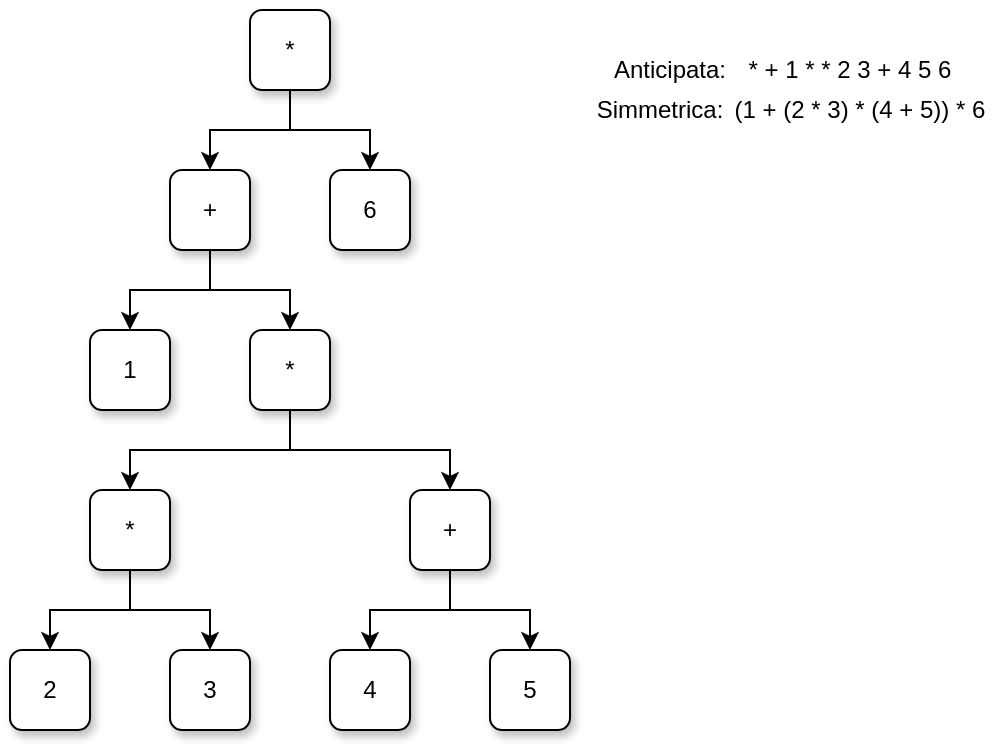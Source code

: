 <mxfile version="13.0.1" type="device"><diagram id="gfxM4ndiLFjJSqjdsKtF" name="Page-1"><mxGraphModel dx="1435" dy="471" grid="1" gridSize="10" guides="1" tooltips="1" connect="1" arrows="1" fold="1" page="1" pageScale="1" pageWidth="850" pageHeight="1100" math="0" shadow="0"><root><mxCell id="0"/><mxCell id="1" parent="0"/><mxCell id="AejcBNET-P2E-OJXNYwp-6" style="edgeStyle=orthogonalEdgeStyle;rounded=0;orthogonalLoop=1;jettySize=auto;html=1;exitX=0.5;exitY=1;exitDx=0;exitDy=0;entryX=0.5;entryY=0;entryDx=0;entryDy=0;" parent="1" source="AejcBNET-P2E-OJXNYwp-4" target="AejcBNET-P2E-OJXNYwp-5" edge="1"><mxGeometry relative="1" as="geometry"><Array as="points"><mxPoint x="-700" y="60"/><mxPoint x="-740" y="60"/></Array></mxGeometry></mxCell><mxCell id="AejcBNET-P2E-OJXNYwp-26" style="edgeStyle=orthogonalEdgeStyle;rounded=0;orthogonalLoop=1;jettySize=auto;html=1;exitX=0.5;exitY=1;exitDx=0;exitDy=0;entryX=0.5;entryY=0;entryDx=0;entryDy=0;" parent="1" source="AejcBNET-P2E-OJXNYwp-4" target="AejcBNET-P2E-OJXNYwp-25" edge="1"><mxGeometry relative="1" as="geometry"><Array as="points"><mxPoint x="-700" y="60"/><mxPoint x="-660" y="60"/></Array></mxGeometry></mxCell><mxCell id="AejcBNET-P2E-OJXNYwp-4" value="*" style="rounded=1;whiteSpace=wrap;html=1;glass=0;comic=0;shadow=1;arcSize=15;" parent="1" vertex="1"><mxGeometry x="-720" width="40" height="40" as="geometry"/></mxCell><mxCell id="AejcBNET-P2E-OJXNYwp-8" style="edgeStyle=orthogonalEdgeStyle;rounded=0;orthogonalLoop=1;jettySize=auto;html=1;exitX=0.5;exitY=1;exitDx=0;exitDy=0;entryX=0.5;entryY=0;entryDx=0;entryDy=0;" parent="1" source="AejcBNET-P2E-OJXNYwp-5" target="AejcBNET-P2E-OJXNYwp-7" edge="1"><mxGeometry relative="1" as="geometry"><Array as="points"><mxPoint x="-740" y="140"/><mxPoint x="-780" y="140"/></Array></mxGeometry></mxCell><mxCell id="AejcBNET-P2E-OJXNYwp-12" style="edgeStyle=orthogonalEdgeStyle;rounded=0;orthogonalLoop=1;jettySize=auto;html=1;exitX=0.5;exitY=1;exitDx=0;exitDy=0;entryX=0.5;entryY=0;entryDx=0;entryDy=0;" parent="1" source="AejcBNET-P2E-OJXNYwp-5" target="AejcBNET-P2E-OJXNYwp-11" edge="1"><mxGeometry relative="1" as="geometry"><Array as="points"><mxPoint x="-740" y="140"/><mxPoint x="-700" y="140"/></Array></mxGeometry></mxCell><mxCell id="AejcBNET-P2E-OJXNYwp-5" value="+" style="rounded=1;whiteSpace=wrap;html=1;glass=0;comic=0;shadow=1;arcSize=15;" parent="1" vertex="1"><mxGeometry x="-760" y="80" width="40" height="40" as="geometry"/></mxCell><mxCell id="AejcBNET-P2E-OJXNYwp-7" value="1" style="rounded=1;whiteSpace=wrap;html=1;glass=0;comic=0;shadow=1;arcSize=15;" parent="1" vertex="1"><mxGeometry x="-800" y="160" width="40" height="40" as="geometry"/></mxCell><mxCell id="AejcBNET-P2E-OJXNYwp-14" style="edgeStyle=orthogonalEdgeStyle;rounded=0;orthogonalLoop=1;jettySize=auto;html=1;exitX=0.5;exitY=1;exitDx=0;exitDy=0;entryX=0.5;entryY=0;entryDx=0;entryDy=0;" parent="1" source="AejcBNET-P2E-OJXNYwp-11" target="AejcBNET-P2E-OJXNYwp-13" edge="1"><mxGeometry relative="1" as="geometry"><Array as="points"><mxPoint x="-700" y="220"/><mxPoint x="-780" y="220"/></Array></mxGeometry></mxCell><mxCell id="AejcBNET-P2E-OJXNYwp-19" style="edgeStyle=orthogonalEdgeStyle;rounded=0;orthogonalLoop=1;jettySize=auto;html=1;exitX=0.5;exitY=1;exitDx=0;exitDy=0;entryX=0.5;entryY=0;entryDx=0;entryDy=0;" parent="1" source="AejcBNET-P2E-OJXNYwp-11" target="AejcBNET-P2E-OJXNYwp-20" edge="1"><mxGeometry relative="1" as="geometry"><mxPoint x="-630" y="250" as="targetPoint"/><Array as="points"><mxPoint x="-700" y="220"/><mxPoint x="-620" y="220"/></Array></mxGeometry></mxCell><mxCell id="AejcBNET-P2E-OJXNYwp-11" value="*" style="rounded=1;whiteSpace=wrap;html=1;glass=0;comic=0;shadow=1;arcSize=15;" parent="1" vertex="1"><mxGeometry x="-720" y="160" width="40" height="40" as="geometry"/></mxCell><mxCell id="AejcBNET-P2E-OJXNYwp-16" style="edgeStyle=orthogonalEdgeStyle;rounded=0;orthogonalLoop=1;jettySize=auto;html=1;exitX=0.5;exitY=1;exitDx=0;exitDy=0;entryX=0.5;entryY=0;entryDx=0;entryDy=0;" parent="1" source="AejcBNET-P2E-OJXNYwp-13" target="AejcBNET-P2E-OJXNYwp-15" edge="1"><mxGeometry relative="1" as="geometry"><Array as="points"><mxPoint x="-780" y="300"/><mxPoint x="-820" y="300"/></Array></mxGeometry></mxCell><mxCell id="AejcBNET-P2E-OJXNYwp-18" style="edgeStyle=orthogonalEdgeStyle;rounded=0;orthogonalLoop=1;jettySize=auto;html=1;exitX=0.5;exitY=1;exitDx=0;exitDy=0;entryX=0.5;entryY=0;entryDx=0;entryDy=0;" parent="1" source="AejcBNET-P2E-OJXNYwp-13" target="AejcBNET-P2E-OJXNYwp-17" edge="1"><mxGeometry relative="1" as="geometry"><Array as="points"><mxPoint x="-780" y="300"/><mxPoint x="-740" y="300"/></Array></mxGeometry></mxCell><mxCell id="AejcBNET-P2E-OJXNYwp-13" value="*" style="rounded=1;whiteSpace=wrap;html=1;glass=0;comic=0;shadow=1;arcSize=15;" parent="1" vertex="1"><mxGeometry x="-800" y="240" width="40" height="40" as="geometry"/></mxCell><mxCell id="AejcBNET-P2E-OJXNYwp-15" value="2" style="rounded=1;whiteSpace=wrap;html=1;glass=0;comic=0;shadow=1;arcSize=15;" parent="1" vertex="1"><mxGeometry x="-840" y="320" width="40" height="40" as="geometry"/></mxCell><mxCell id="AejcBNET-P2E-OJXNYwp-17" value="3" style="rounded=1;whiteSpace=wrap;html=1;glass=0;comic=0;shadow=1;arcSize=15;" parent="1" vertex="1"><mxGeometry x="-760" y="320" width="40" height="40" as="geometry"/></mxCell><mxCell id="AejcBNET-P2E-OJXNYwp-20" value="+" style="rounded=1;whiteSpace=wrap;html=1;glass=0;comic=0;shadow=1;arcSize=15;" parent="1" vertex="1"><mxGeometry x="-640" y="240" width="40" height="40" as="geometry"/></mxCell><mxCell id="AejcBNET-P2E-OJXNYwp-21" value="4" style="rounded=1;whiteSpace=wrap;html=1;glass=0;comic=0;shadow=1;arcSize=15;" parent="1" vertex="1"><mxGeometry x="-680" y="320" width="40" height="40" as="geometry"/></mxCell><mxCell id="AejcBNET-P2E-OJXNYwp-22" value="5" style="rounded=1;whiteSpace=wrap;html=1;glass=0;comic=0;shadow=1;arcSize=15;" parent="1" vertex="1"><mxGeometry x="-600" y="320" width="40" height="40" as="geometry"/></mxCell><mxCell id="AejcBNET-P2E-OJXNYwp-23" style="edgeStyle=orthogonalEdgeStyle;rounded=0;orthogonalLoop=1;jettySize=auto;html=1;entryX=0.5;entryY=0;entryDx=0;entryDy=0;" parent="1" target="AejcBNET-P2E-OJXNYwp-21" edge="1"><mxGeometry relative="1" as="geometry"><mxPoint x="-620" y="300" as="sourcePoint"/><mxPoint x="-670" y="310" as="targetPoint"/><Array as="points"><mxPoint x="-660" y="300"/></Array></mxGeometry></mxCell><mxCell id="AejcBNET-P2E-OJXNYwp-24" style="edgeStyle=orthogonalEdgeStyle;rounded=0;orthogonalLoop=1;jettySize=auto;html=1;entryX=0.5;entryY=0;entryDx=0;entryDy=0;exitX=0.5;exitY=1;exitDx=0;exitDy=0;" parent="1" source="AejcBNET-P2E-OJXNYwp-20" target="AejcBNET-P2E-OJXNYwp-22" edge="1"><mxGeometry relative="1" as="geometry"><mxPoint x="-620" y="290" as="sourcePoint"/><mxPoint x="-590" y="310" as="targetPoint"/><Array as="points"><mxPoint x="-620" y="300"/><mxPoint x="-580" y="300"/></Array></mxGeometry></mxCell><mxCell id="AejcBNET-P2E-OJXNYwp-25" value="6" style="rounded=1;whiteSpace=wrap;html=1;glass=0;comic=0;shadow=1;arcSize=15;" parent="1" vertex="1"><mxGeometry x="-680" y="80" width="40" height="40" as="geometry"/></mxCell><mxCell id="O1UC6ht-RHy3pRYln_6b-1" value="Anticipata:&lt;br&gt;" style="text;html=1;strokeColor=none;fillColor=none;align=center;verticalAlign=middle;whiteSpace=wrap;rounded=0;" vertex="1" parent="1"><mxGeometry x="-530" y="20" width="40" height="20" as="geometry"/></mxCell><mxCell id="O1UC6ht-RHy3pRYln_6b-2" value="* + 1 * * 2 3 + 4 5 6" style="text;html=1;strokeColor=none;fillColor=none;align=center;verticalAlign=middle;whiteSpace=wrap;rounded=0;" vertex="1" parent="1"><mxGeometry x="-480" y="20" width="120" height="20" as="geometry"/></mxCell><mxCell id="O1UC6ht-RHy3pRYln_6b-3" value="Simmetrica:" style="text;html=1;strokeColor=none;fillColor=none;align=center;verticalAlign=middle;whiteSpace=wrap;rounded=0;" vertex="1" parent="1"><mxGeometry x="-550" y="40" width="70" height="20" as="geometry"/></mxCell><mxCell id="O1UC6ht-RHy3pRYln_6b-4" value="(1 + (2 * 3) * (4 + 5)) * 6" style="text;html=1;strokeColor=none;fillColor=none;align=center;verticalAlign=middle;whiteSpace=wrap;rounded=0;" vertex="1" parent="1"><mxGeometry x="-480" y="40" width="130" height="20" as="geometry"/></mxCell></root></mxGraphModel></diagram></mxfile>